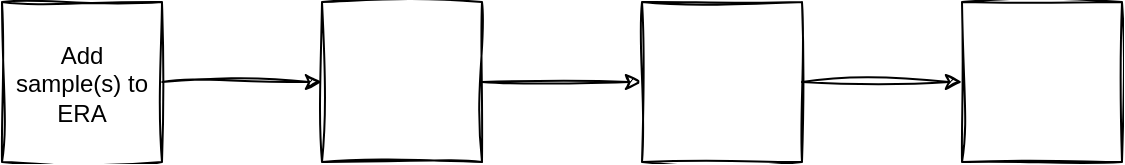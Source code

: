 <mxfile version="20.8.16" type="github">
  <diagram name="Page-1" id="i0K88YmzRgLvwJopTRxy">
    <mxGraphModel dx="1194" dy="686" grid="1" gridSize="10" guides="1" tooltips="1" connect="1" arrows="1" fold="1" page="1" pageScale="1" pageWidth="850" pageHeight="1100" math="0" shadow="0">
      <root>
        <mxCell id="0" />
        <mxCell id="1" parent="0" />
        <mxCell id="94HydwiYhW3RjQXM5LIN-4" value="" style="edgeStyle=orthogonalEdgeStyle;rounded=0;orthogonalLoop=1;jettySize=auto;html=1;sketch=1;curveFitting=1;jiggle=2;" edge="1" parent="1" source="23csbhORdFdq-_ehG7OC-1" target="94HydwiYhW3RjQXM5LIN-3">
          <mxGeometry relative="1" as="geometry" />
        </mxCell>
        <mxCell id="23csbhORdFdq-_ehG7OC-1" value="Add sample(s) to ERA" style="whiteSpace=wrap;html=1;aspect=fixed;rounded=0;glass=0;sketch=1;curveFitting=1;jiggle=2;spacingTop=1;spacingLeft=1;spacingRight=1;" parent="1" vertex="1">
          <mxGeometry x="140" y="230" width="80" height="80" as="geometry" />
        </mxCell>
        <mxCell id="94HydwiYhW3RjQXM5LIN-6" value="" style="edgeStyle=orthogonalEdgeStyle;rounded=0;orthogonalLoop=1;jettySize=auto;html=1;sketch=1;curveFitting=1;jiggle=2;" edge="1" parent="1" source="94HydwiYhW3RjQXM5LIN-3" target="94HydwiYhW3RjQXM5LIN-5">
          <mxGeometry relative="1" as="geometry" />
        </mxCell>
        <mxCell id="94HydwiYhW3RjQXM5LIN-3" value="" style="whiteSpace=wrap;html=1;aspect=fixed;sketch=1;curveFitting=1;jiggle=2;" vertex="1" parent="1">
          <mxGeometry x="300" y="230" width="80" height="80" as="geometry" />
        </mxCell>
        <mxCell id="94HydwiYhW3RjQXM5LIN-8" value="" style="edgeStyle=orthogonalEdgeStyle;rounded=0;orthogonalLoop=1;jettySize=auto;html=1;sketch=1;curveFitting=1;jiggle=2;" edge="1" parent="1" source="94HydwiYhW3RjQXM5LIN-5" target="94HydwiYhW3RjQXM5LIN-7">
          <mxGeometry relative="1" as="geometry" />
        </mxCell>
        <mxCell id="94HydwiYhW3RjQXM5LIN-5" value="" style="whiteSpace=wrap;html=1;aspect=fixed;sketch=1;curveFitting=1;jiggle=2;" vertex="1" parent="1">
          <mxGeometry x="460" y="230" width="80" height="80" as="geometry" />
        </mxCell>
        <mxCell id="94HydwiYhW3RjQXM5LIN-7" value="" style="whiteSpace=wrap;html=1;aspect=fixed;sketch=1;curveFitting=1;jiggle=2;" vertex="1" parent="1">
          <mxGeometry x="620" y="230" width="80" height="80" as="geometry" />
        </mxCell>
      </root>
    </mxGraphModel>
  </diagram>
</mxfile>

